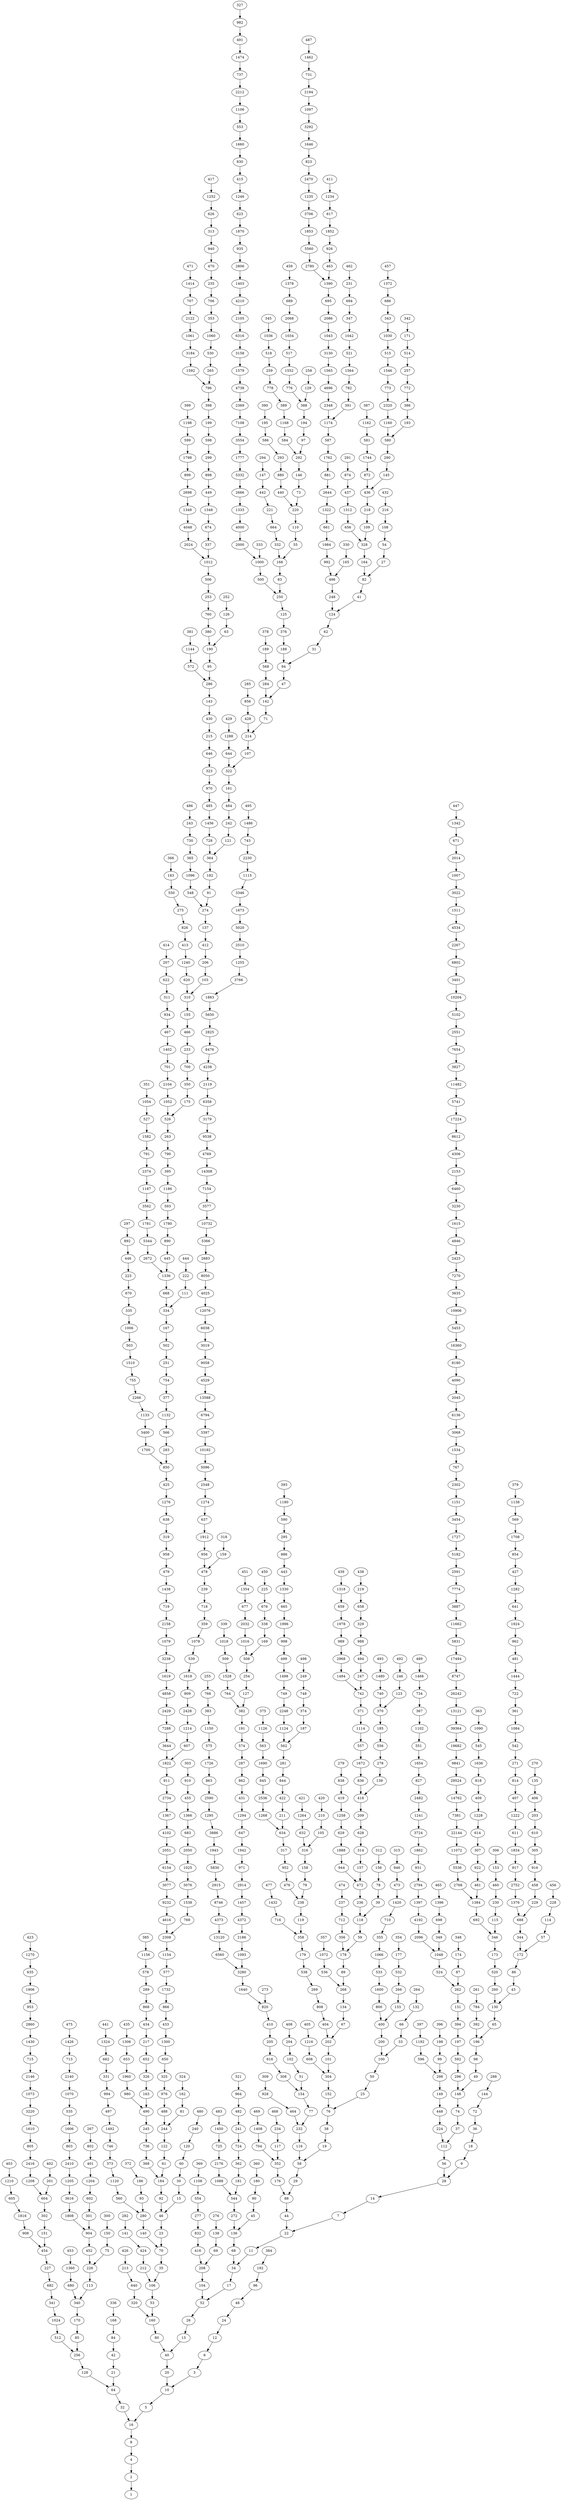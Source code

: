 digraph a {
	2 -> 1
	4 -> 2
	8 -> 4
	16 -> 8
	32 -> 16
	64 -> 32
	128 -> 64
	256 -> 128
	512 -> 256
	1024 -> 512
	341 -> 1024
	682 -> 341
	227 -> 682
	454 -> 227
	908 -> 454
	1816 -> 908
	605 -> 1816
	1210 -> 605
	403 -> 1210
	151 -> 454
	302 -> 151
	604 -> 302
	1208 -> 604
	2416 -> 1208
	805 -> 2416
	1610 -> 805
	3220 -> 1610
	1073 -> 3220
	2146 -> 1073
	715 -> 2146
	1430 -> 715
	2860 -> 1430
	953 -> 2860
	1906 -> 953
	635 -> 1906
	1270 -> 635
	423 -> 1270
	201 -> 604
	402 -> 201
	85 -> 256
	170 -> 85
	340 -> 170
	680 -> 340
	1360 -> 680
	453 -> 1360
	113 -> 340
	226 -> 113
	452 -> 226
	904 -> 452
	1808 -> 904
	3616 -> 1808
	1205 -> 3616
	2410 -> 1205
	803 -> 2410
	1606 -> 803
	535 -> 1606
	1070 -> 535
	2140 -> 1070
	713 -> 2140
	1426 -> 713
	475 -> 1426
	301 -> 904
	602 -> 301
	1204 -> 602
	401 -> 1204
	802 -> 401
	267 -> 802
	75 -> 226
	150 -> 75
	300 -> 150
	21 -> 64
	42 -> 21
	84 -> 42
	168 -> 84
	336 -> 168
	5 -> 16
	10 -> 5
	20 -> 10
	40 -> 20
	80 -> 40
	160 -> 80
	320 -> 160
	640 -> 320
	213 -> 640
	426 -> 213
	53 -> 160
	106 -> 53
	212 -> 106
	424 -> 212
	141 -> 424
	282 -> 141
	35 -> 106
	70 -> 35
	140 -> 70
	280 -> 140
	560 -> 280
	1120 -> 560
	373 -> 1120
	746 -> 373
	1492 -> 746
	497 -> 1492
	994 -> 497
	331 -> 994
	662 -> 331
	1324 -> 662
	441 -> 1324
	93 -> 280
	186 -> 93
	372 -> 186
	23 -> 70
	46 -> 23
	92 -> 46
	184 -> 92
	368 -> 184
	736 -> 368
	245 -> 736
	490 -> 245
	980 -> 490
	1960 -> 980
	653 -> 1960
	1306 -> 653
	435 -> 1306
	163 -> 490
	326 -> 163
	652 -> 326
	217 -> 652
	434 -> 217
	868 -> 434
	289 -> 868
	578 -> 289
	1156 -> 578
	385 -> 1156
	61 -> 184
	122 -> 61
	244 -> 122
	488 -> 244
	976 -> 488
	325 -> 976
	650 -> 325
	1300 -> 650
	433 -> 1300
	866 -> 433
	1732 -> 866
	577 -> 1732
	1154 -> 577
	2308 -> 1154
	4616 -> 2308
	9232 -> 4616
	3077 -> 9232
	6154 -> 3077
	2051 -> 6154
	4102 -> 2051
	1367 -> 4102
	2734 -> 1367
	911 -> 2734
	1822 -> 911
	3644 -> 1822
	7288 -> 3644
	2429 -> 7288
	4858 -> 2429
	1619 -> 4858
	3238 -> 1619
	1079 -> 3238
	2158 -> 1079
	719 -> 2158
	1438 -> 719
	479 -> 1438
	958 -> 479
	319 -> 958
	638 -> 319
	1276 -> 638
	425 -> 1276
	850 -> 425
	1700 -> 850
	3400 -> 1700
	1133 -> 3400
	2266 -> 1133
	755 -> 2266
	1510 -> 755
	503 -> 1510
	1006 -> 503
	335 -> 1006
	670 -> 335
	223 -> 670
	446 -> 223
	892 -> 446
	297 -> 892
	283 -> 850
	566 -> 283
	1132 -> 566
	377 -> 1132
	754 -> 377
	251 -> 754
	502 -> 251
	167 -> 502
	334 -> 167
	668 -> 334
	1336 -> 668
	2672 -> 1336
	5344 -> 2672
	1781 -> 5344
	3562 -> 1781
	1187 -> 3562
	2374 -> 1187
	791 -> 2374
	1582 -> 791
	527 -> 1582
	1054 -> 527
	351 -> 1054
	445 -> 1336
	890 -> 445
	1780 -> 890
	593 -> 1780
	1186 -> 593
	395 -> 1186
	790 -> 395
	263 -> 790
	526 -> 263
	1052 -> 526
	2104 -> 1052
	701 -> 2104
	1402 -> 701
	467 -> 1402
	934 -> 467
	311 -> 934
	622 -> 311
	207 -> 622
	414 -> 207
	175 -> 526
	350 -> 175
	700 -> 350
	233 -> 700
	466 -> 233
	155 -> 466
	310 -> 155
	620 -> 310
	1240 -> 620
	413 -> 1240
	826 -> 413
	275 -> 826
	550 -> 275
	183 -> 550
	366 -> 183
	103 -> 310
	206 -> 103
	412 -> 206
	137 -> 412
	274 -> 137
	548 -> 274
	1096 -> 548
	365 -> 1096
	730 -> 365
	243 -> 730
	486 -> 243
	91 -> 274
	182 -> 91
	364 -> 182
	728 -> 364
	1456 -> 728
	485 -> 1456
	970 -> 485
	323 -> 970
	646 -> 323
	215 -> 646
	430 -> 215
	143 -> 430
	286 -> 143
	572 -> 286
	1144 -> 572
	381 -> 1144
	95 -> 286
	190 -> 95
	380 -> 190
	760 -> 380
	253 -> 760
	506 -> 253
	1012 -> 506
	2024 -> 1012
	4048 -> 2024
	1349 -> 4048
	2698 -> 1349
	899 -> 2698
	1798 -> 899
	599 -> 1798
	1198 -> 599
	399 -> 1198
	337 -> 1012
	674 -> 337
	1348 -> 674
	449 -> 1348
	898 -> 449
	299 -> 898
	598 -> 299
	199 -> 598
	398 -> 199
	796 -> 398
	1592 -> 796
	3184 -> 1592
	1061 -> 3184
	2122 -> 1061
	707 -> 2122
	1414 -> 707
	471 -> 1414
	265 -> 796
	530 -> 265
	1060 -> 530
	353 -> 1060
	706 -> 353
	235 -> 706
	470 -> 235
	940 -> 470
	313 -> 940
	626 -> 313
	1252 -> 626
	417 -> 1252
	63 -> 190
	126 -> 63
	252 -> 126
	121 -> 364
	242 -> 121
	484 -> 242
	161 -> 484
	322 -> 161
	644 -> 322
	1288 -> 644
	429 -> 1288
	107 -> 322
	214 -> 107
	428 -> 214
	856 -> 428
	285 -> 856
	71 -> 214
	142 -> 71
	284 -> 142
	568 -> 284
	189 -> 568
	378 -> 189
	47 -> 142
	94 -> 47
	188 -> 94
	376 -> 188
	125 -> 376
	250 -> 125
	500 -> 250
	1000 -> 500
	2000 -> 1000
	4000 -> 2000
	1333 -> 4000
	2666 -> 1333
	5332 -> 2666
	1777 -> 5332
	3554 -> 1777
	7108 -> 3554
	2369 -> 7108
	4738 -> 2369
	1579 -> 4738
	3158 -> 1579
	6316 -> 3158
	2105 -> 6316
	4210 -> 2105
	1403 -> 4210
	2806 -> 1403
	935 -> 2806
	1870 -> 935
	623 -> 1870
	1246 -> 623
	415 -> 1246
	830 -> 415
	1660 -> 830
	553 -> 1660
	1106 -> 553
	2212 -> 1106
	737 -> 2212
	1474 -> 737
	491 -> 1474
	982 -> 491
	327 -> 982
	333 -> 1000
	83 -> 250
	166 -> 83
	332 -> 166
	664 -> 332
	221 -> 664
	442 -> 221
	147 -> 442
	294 -> 147
	55 -> 166
	110 -> 55
	220 -> 110
	440 -> 220
	880 -> 440
	293 -> 880
	586 -> 293
	195 -> 586
	390 -> 195
	73 -> 220
	146 -> 73
	292 -> 146
	584 -> 292
	1168 -> 584
	389 -> 1168
	778 -> 389
	259 -> 778
	518 -> 259
	1036 -> 518
	345 -> 1036
	97 -> 292
	194 -> 97
	388 -> 194
	776 -> 388
	1552 -> 776
	517 -> 1552
	1034 -> 517
	2068 -> 1034
	689 -> 2068
	1378 -> 689
	459 -> 1378
	129 -> 388
	258 -> 129
	31 -> 94
	62 -> 31
	124 -> 62
	248 -> 124
	496 -> 248
	992 -> 496
	1984 -> 992
	661 -> 1984
	1322 -> 661
	2644 -> 1322
	881 -> 2644
	1762 -> 881
	587 -> 1762
	1174 -> 587
	2348 -> 1174
	4696 -> 2348
	1565 -> 4696
	3130 -> 1565
	1043 -> 3130
	2086 -> 1043
	695 -> 2086
	1390 -> 695
	2780 -> 1390
	5560 -> 2780
	1853 -> 5560
	3706 -> 1853
	1235 -> 3706
	2470 -> 1235
	823 -> 2470
	1646 -> 823
	3292 -> 1646
	1097 -> 3292
	2194 -> 1097
	731 -> 2194
	1462 -> 731
	487 -> 1462
	463 -> 1390
	926 -> 463
	1852 -> 926
	617 -> 1852
	1234 -> 617
	411 -> 1234
	391 -> 1174
	782 -> 391
	1564 -> 782
	521 -> 1564
	1042 -> 521
	347 -> 1042
	694 -> 347
	231 -> 694
	462 -> 231
	165 -> 496
	330 -> 165
	41 -> 124
	82 -> 41
	164 -> 82
	328 -> 164
	656 -> 328
	1312 -> 656
	437 -> 1312
	874 -> 437
	291 -> 874
	109 -> 328
	218 -> 109
	436 -> 218
	872 -> 436
	1744 -> 872
	581 -> 1744
	1162 -> 581
	387 -> 1162
	145 -> 436
	290 -> 145
	580 -> 290
	1160 -> 580
	2320 -> 1160
	773 -> 2320
	1546 -> 773
	515 -> 1546
	1030 -> 515
	343 -> 1030
	686 -> 343
	1372 -> 686
	457 -> 1372
	193 -> 580
	386 -> 193
	772 -> 386
	257 -> 772
	514 -> 257
	171 -> 514
	342 -> 171
	27 -> 82
	54 -> 27
	108 -> 54
	216 -> 108
	432 -> 216
	111 -> 334
	222 -> 111
	444 -> 222
	607 -> 1822
	1214 -> 607
	2428 -> 1214
	809 -> 2428
	1618 -> 809
	539 -> 1618
	1078 -> 539
	359 -> 1078
	718 -> 359
	239 -> 718
	478 -> 239
	956 -> 478
	1912 -> 956
	637 -> 1912
	1274 -> 637
	2548 -> 1274
	5096 -> 2548
	10192 -> 5096
	3397 -> 10192
	6794 -> 3397
	13588 -> 6794
	4529 -> 13588
	9058 -> 4529
	3019 -> 9058
	6038 -> 3019
	12076 -> 6038
	4025 -> 12076
	8050 -> 4025
	2683 -> 8050
	5366 -> 2683
	10732 -> 5366
	3577 -> 10732
	7154 -> 3577
	14308 -> 7154
	4769 -> 14308
	9538 -> 4769
	3179 -> 9538
	6358 -> 3179
	2119 -> 6358
	4238 -> 2119
	8476 -> 4238
	2825 -> 8476
	5650 -> 2825
	1883 -> 5650
	3766 -> 1883
	1255 -> 3766
	2510 -> 1255
	5020 -> 2510
	1673 -> 5020
	3346 -> 1673
	1115 -> 3346
	2230 -> 1115
	743 -> 2230
	1486 -> 743
	495 -> 1486
	159 -> 478
	318 -> 159
	769 -> 2308
	1538 -> 769
	3076 -> 1538
	1025 -> 3076
	2050 -> 1025
	683 -> 2050
	1366 -> 683
	455 -> 1366
	910 -> 455
	303 -> 910
	81 -> 244
	162 -> 81
	324 -> 162
	15 -> 46
	30 -> 15
	60 -> 30
	120 -> 60
	240 -> 120
	480 -> 240
	13 -> 40
	26 -> 13
	52 -> 26
	104 -> 52
	208 -> 104
	416 -> 208
	832 -> 416
	277 -> 832
	554 -> 277
	1108 -> 554
	369 -> 1108
	69 -> 208
	138 -> 69
	276 -> 138
	17 -> 52
	34 -> 17
	68 -> 34
	136 -> 68
	272 -> 136
	544 -> 272
	1088 -> 544
	2176 -> 1088
	725 -> 2176
	1450 -> 725
	483 -> 1450
	181 -> 544
	362 -> 181
	724 -> 362
	241 -> 724
	482 -> 241
	964 -> 482
	321 -> 964
	45 -> 136
	90 -> 45
	180 -> 90
	360 -> 180
	11 -> 34
	22 -> 11
	44 -> 22
	88 -> 44
	176 -> 88
	352 -> 176
	704 -> 352
	1408 -> 704
	469 -> 1408
	117 -> 352
	234 -> 117
	468 -> 234
	29 -> 88
	58 -> 29
	116 -> 58
	232 -> 116
	464 -> 232
	928 -> 464
	309 -> 928
	77 -> 232
	154 -> 77
	308 -> 154
	616 -> 308
	205 -> 616
	410 -> 205
	820 -> 410
	1640 -> 820
	3280 -> 1640
	6560 -> 3280
	13120 -> 6560
	4373 -> 13120
	8746 -> 4373
	2915 -> 8746
	5830 -> 2915
	1943 -> 5830
	3886 -> 1943
	1295 -> 3886
	2590 -> 1295
	863 -> 2590
	1726 -> 863
	575 -> 1726
	1150 -> 575
	383 -> 1150
	766 -> 383
	255 -> 766
	1093 -> 3280
	2186 -> 1093
	4372 -> 2186
	1457 -> 4372
	2914 -> 1457
	971 -> 2914
	1942 -> 971
	647 -> 1942
	1294 -> 647
	431 -> 1294
	862 -> 431
	287 -> 862
	574 -> 287
	191 -> 574
	382 -> 191
	764 -> 382
	1528 -> 764
	509 -> 1528
	1018 -> 509
	339 -> 1018
	127 -> 382
	254 -> 127
	508 -> 254
	1016 -> 508
	2032 -> 1016
	677 -> 2032
	1354 -> 677
	451 -> 1354
	169 -> 508
	338 -> 169
	676 -> 338
	225 -> 676
	450 -> 225
	273 -> 820
	51 -> 154
	102 -> 51
	204 -> 102
	408 -> 204
	19 -> 58
	38 -> 19
	76 -> 38
	152 -> 76
	304 -> 152
	608 -> 304
	1216 -> 608
	405 -> 1216
	101 -> 304
	202 -> 101
	404 -> 202
	808 -> 404
	269 -> 808
	538 -> 269
	179 -> 538
	358 -> 179
	716 -> 358
	1432 -> 716
	477 -> 1432
	119 -> 358
	238 -> 119
	476 -> 238
	952 -> 476
	317 -> 952
	634 -> 317
	1268 -> 634
	2536 -> 1268
	845 -> 2536
	1690 -> 845
	563 -> 1690
	1126 -> 563
	375 -> 1126
	211 -> 634
	422 -> 211
	844 -> 422
	281 -> 844
	562 -> 281
	1124 -> 562
	2248 -> 1124
	749 -> 2248
	1498 -> 749
	499 -> 1498
	998 -> 499
	1996 -> 998
	665 -> 1996
	1330 -> 665
	443 -> 1330
	886 -> 443
	295 -> 886
	590 -> 295
	1180 -> 590
	393 -> 1180
	187 -> 562
	374 -> 187
	748 -> 374
	249 -> 748
	498 -> 249
	79 -> 238
	158 -> 79
	316 -> 158
	632 -> 316
	1264 -> 632
	421 -> 1264
	105 -> 316
	210 -> 105
	420 -> 210
	67 -> 202
	134 -> 67
	268 -> 134
	536 -> 268
	1072 -> 536
	357 -> 1072
	89 -> 268
	178 -> 89
	356 -> 178
	712 -> 356
	237 -> 712
	474 -> 237
	59 -> 178
	118 -> 59
	236 -> 118
	472 -> 236
	944 -> 472
	1888 -> 944
	629 -> 1888
	1258 -> 629
	419 -> 1258
	838 -> 419
	279 -> 838
	157 -> 472
	314 -> 157
	628 -> 314
	209 -> 628
	418 -> 209
	836 -> 418
	1672 -> 836
	557 -> 1672
	1114 -> 557
	371 -> 1114
	742 -> 371
	1484 -> 742
	2968 -> 1484
	989 -> 2968
	1978 -> 989
	659 -> 1978
	1318 -> 659
	439 -> 1318
	247 -> 742
	494 -> 247
	988 -> 494
	329 -> 988
	658 -> 329
	219 -> 658
	438 -> 219
	139 -> 418
	278 -> 139
	556 -> 278
	185 -> 556
	370 -> 185
	740 -> 370
	1480 -> 740
	493 -> 1480
	123 -> 370
	246 -> 123
	492 -> 246
	39 -> 118
	78 -> 39
	156 -> 78
	312 -> 156
	25 -> 76
	50 -> 25
	100 -> 50
	200 -> 100
	400 -> 200
	800 -> 400
	1600 -> 800
	533 -> 1600
	1066 -> 533
	355 -> 1066
	710 -> 355
	1420 -> 710
	473 -> 1420
	946 -> 473
	315 -> 946
	133 -> 400
	266 -> 133
	532 -> 266
	177 -> 532
	354 -> 177
	33 -> 100
	66 -> 33
	132 -> 66
	264 -> 132
	7 -> 22
	14 -> 7
	28 -> 14
	56 -> 28
	112 -> 56
	224 -> 112
	448 -> 224
	149 -> 448
	298 -> 149
	596 -> 298
	1192 -> 596
	397 -> 1192
	99 -> 298
	198 -> 99
	396 -> 198
	37 -> 112
	74 -> 37
	148 -> 74
	296 -> 148
	592 -> 296
	197 -> 592
	394 -> 197
	131 -> 394
	262 -> 131
	524 -> 262
	1048 -> 524
	2096 -> 1048
	4192 -> 2096
	1397 -> 4192
	2794 -> 1397
	931 -> 2794
	1862 -> 931
	3724 -> 1862
	1241 -> 3724
	2482 -> 1241
	827 -> 2482
	1654 -> 827
	551 -> 1654
	1102 -> 551
	367 -> 1102
	734 -> 367
	1468 -> 734
	489 -> 1468
	349 -> 1048
	698 -> 349
	1396 -> 698
	465 -> 1396
	87 -> 262
	174 -> 87
	348 -> 174
	49 -> 148
	98 -> 49
	196 -> 98
	392 -> 196
	784 -> 392
	261 -> 784
	65 -> 196
	130 -> 65
	260 -> 130
	520 -> 260
	173 -> 520
	346 -> 173
	692 -> 346
	1384 -> 692
	2768 -> 1384
	5536 -> 2768
	11072 -> 5536
	22144 -> 11072
	7381 -> 22144
	14762 -> 7381
	29524 -> 14762
	9841 -> 29524
	19682 -> 9841
	39364 -> 19682
	13121 -> 39364
	26242 -> 13121
	8747 -> 26242
	17494 -> 8747
	5831 -> 17494
	11662 -> 5831
	3887 -> 11662
	7774 -> 3887
	2591 -> 7774
	5182 -> 2591
	1727 -> 5182
	3454 -> 1727
	1151 -> 3454
	2302 -> 1151
	767 -> 2302
	1534 -> 767
	3068 -> 1534
	6136 -> 3068
	2045 -> 6136
	4090 -> 2045
	8180 -> 4090
	16360 -> 8180
	5453 -> 16360
	10906 -> 5453
	3635 -> 10906
	7270 -> 3635
	2423 -> 7270
	4846 -> 2423
	1615 -> 4846
	3230 -> 1615
	6460 -> 3230
	2153 -> 6460
	4306 -> 2153
	8612 -> 4306
	17224 -> 8612
	5741 -> 17224
	11482 -> 5741
	3827 -> 11482
	7654 -> 3827
	2551 -> 7654
	5102 -> 2551
	10204 -> 5102
	3401 -> 10204
	6802 -> 3401
	2267 -> 6802
	4534 -> 2267
	1511 -> 4534
	3022 -> 1511
	1007 -> 3022
	2014 -> 1007
	671 -> 2014
	1342 -> 671
	447 -> 1342
	461 -> 1384
	922 -> 461
	307 -> 922
	614 -> 307
	1228 -> 614
	409 -> 1228
	818 -> 409
	1636 -> 818
	545 -> 1636
	1090 -> 545
	363 -> 1090
	115 -> 346
	230 -> 115
	460 -> 230
	153 -> 460
	306 -> 153
	43 -> 130
	86 -> 43
	172 -> 86
	344 -> 172
	688 -> 344
	1376 -> 688
	2752 -> 1376
	917 -> 2752
	1834 -> 917
	611 -> 1834
	1222 -> 611
	407 -> 1222
	814 -> 407
	271 -> 814
	542 -> 271
	1084 -> 542
	361 -> 1084
	722 -> 361
	1444 -> 722
	481 -> 1444
	962 -> 481
	1924 -> 962
	641 -> 1924
	1282 -> 641
	427 -> 1282
	854 -> 427
	1708 -> 854
	569 -> 1708
	1138 -> 569
	379 -> 1138
	229 -> 688
	458 -> 229
	916 -> 458
	305 -> 916
	610 -> 305
	203 -> 610
	406 -> 203
	135 -> 406
	270 -> 135
	57 -> 172
	114 -> 57
	228 -> 114
	456 -> 228
	9 -> 28
	18 -> 9
	36 -> 18
	72 -> 36
	144 -> 72
	288 -> 144
	3 -> 10
	6 -> 3
	12 -> 6
	24 -> 12
	48 -> 24
	96 -> 48
	192 -> 96
	384 -> 192
}
